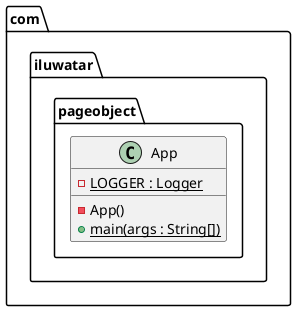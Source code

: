 @startuml
package com.iluwatar.pageobject {
  class App {
    - LOGGER : Logger {static}
    - App()
    + main(args : String[]) {static}
  }
}
@enduml
